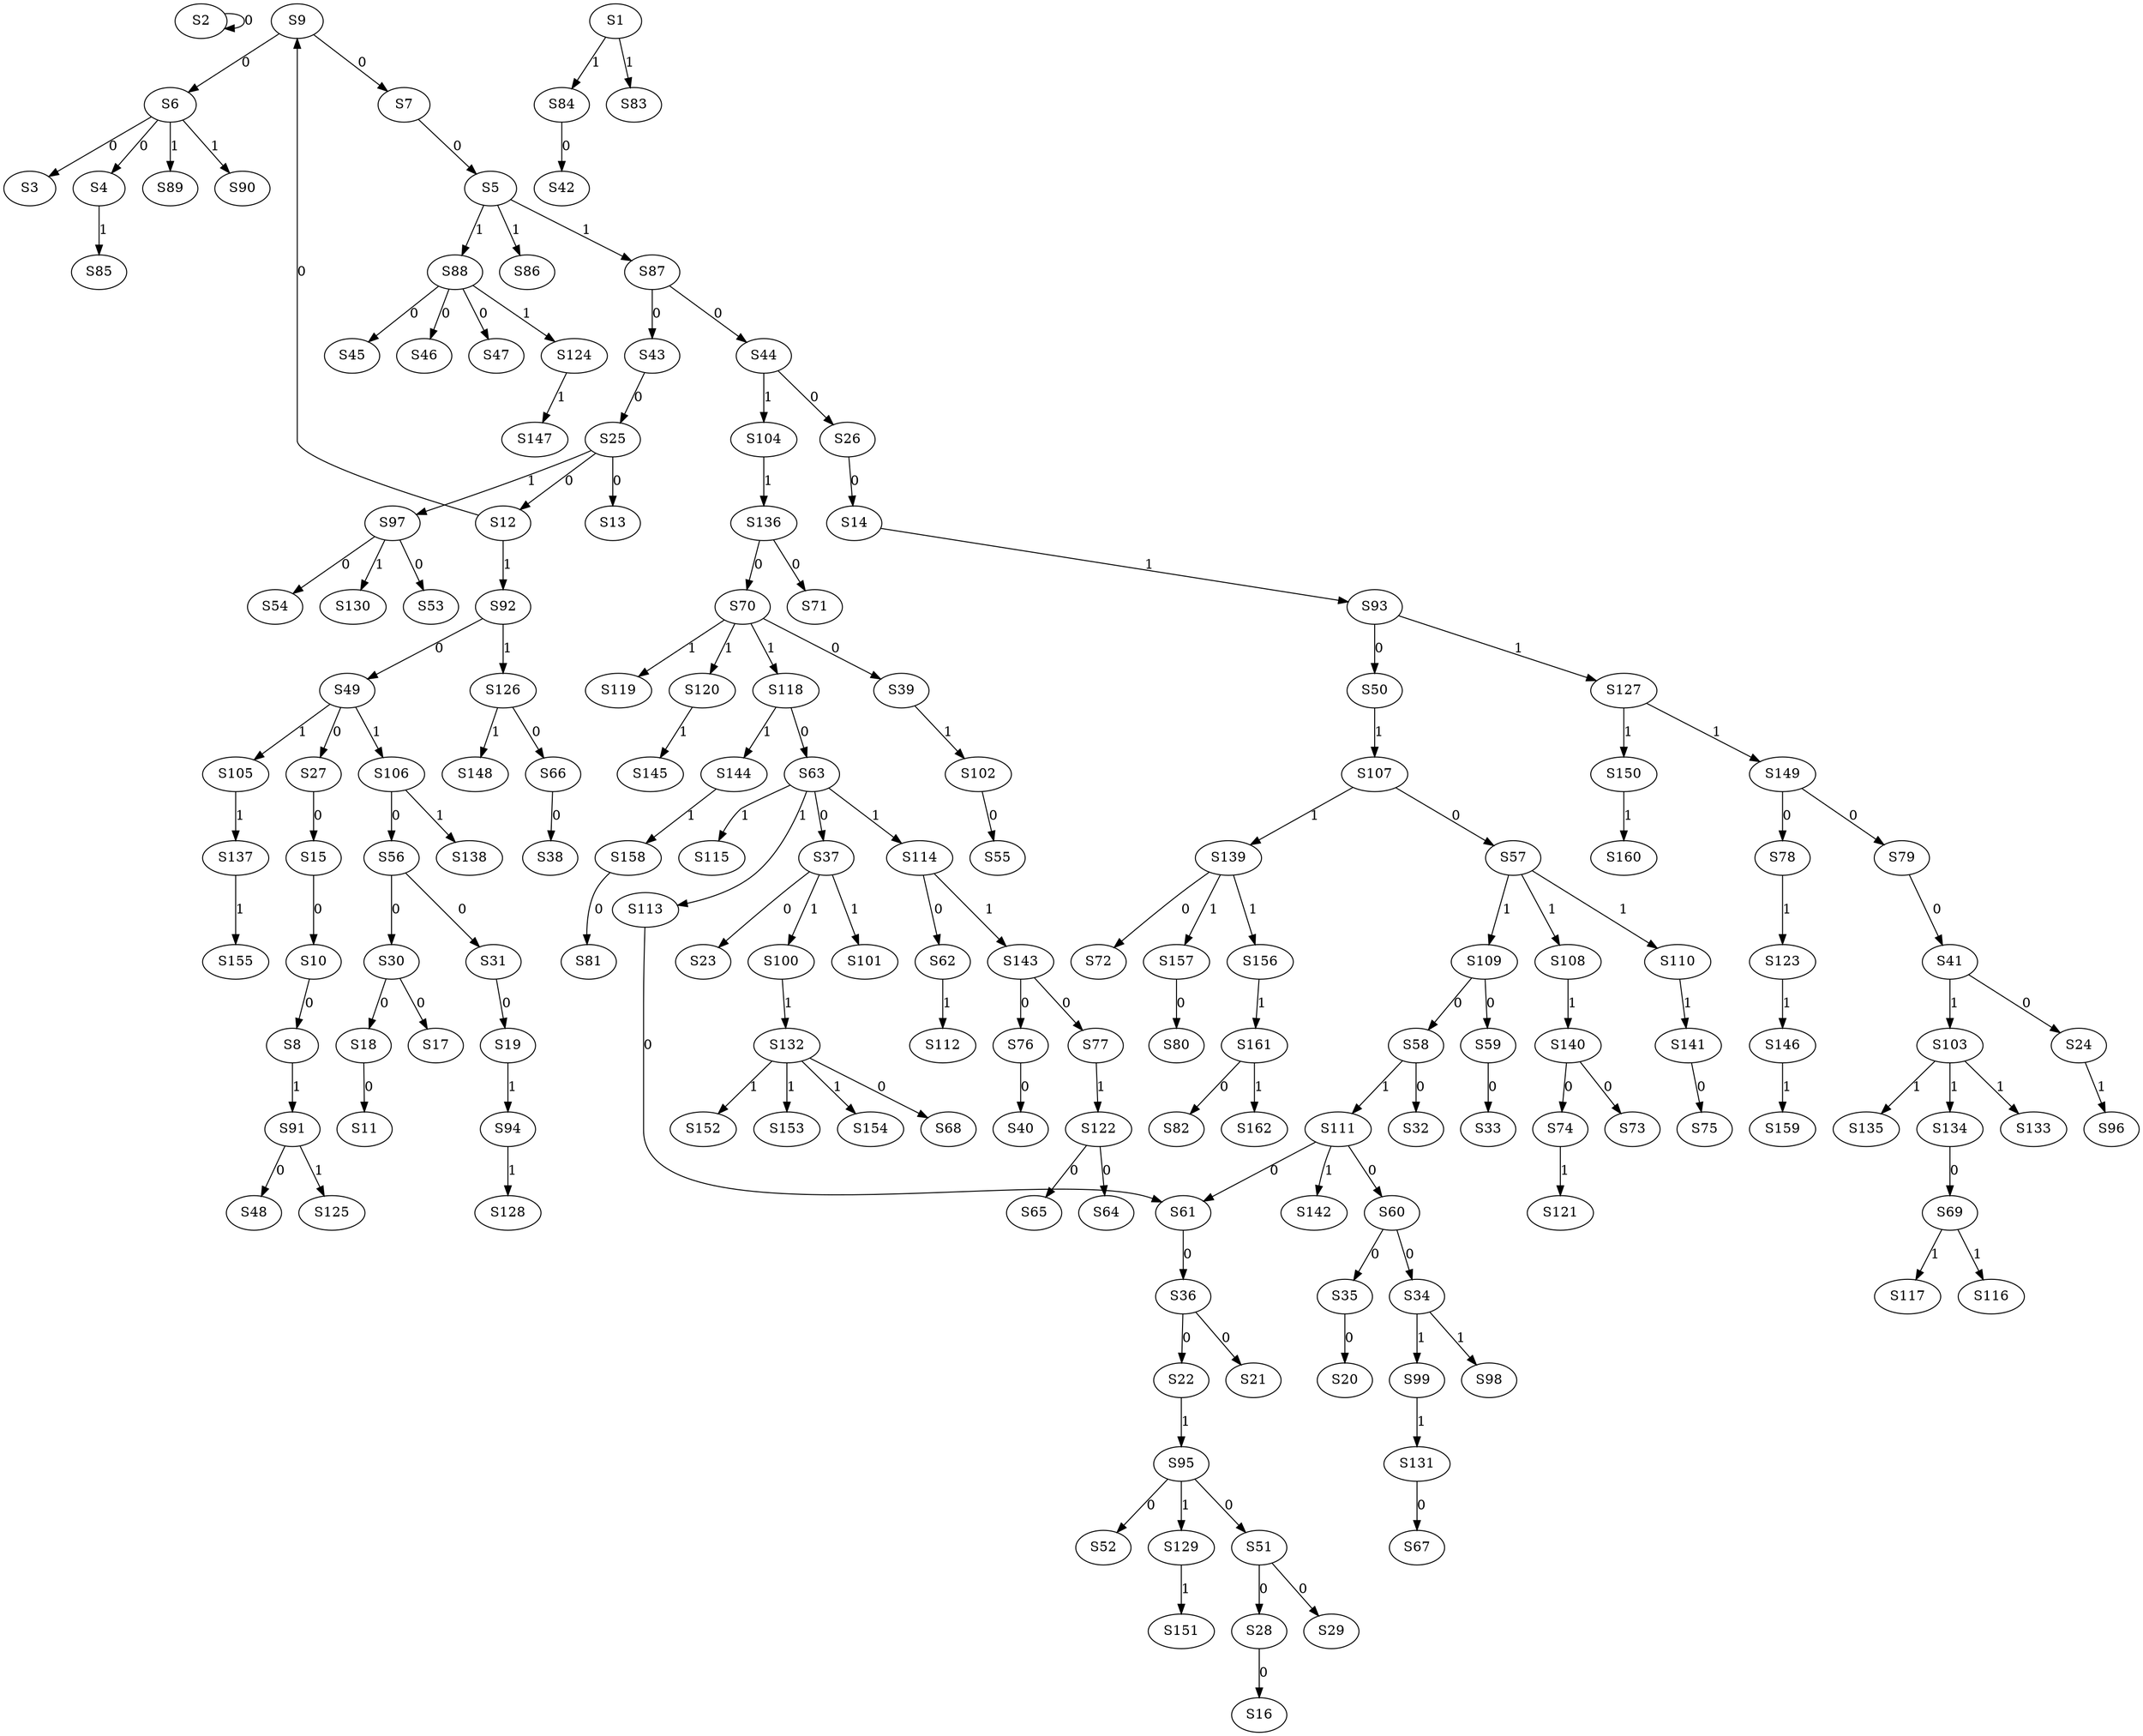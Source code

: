 strict digraph {
	S2 -> S2 [ label = 0 ];
	S6 -> S3 [ label = 0 ];
	S6 -> S4 [ label = 0 ];
	S7 -> S5 [ label = 0 ];
	S9 -> S6 [ label = 0 ];
	S9 -> S7 [ label = 0 ];
	S10 -> S8 [ label = 0 ];
	S12 -> S9 [ label = 0 ];
	S15 -> S10 [ label = 0 ];
	S18 -> S11 [ label = 0 ];
	S25 -> S12 [ label = 0 ];
	S25 -> S13 [ label = 0 ];
	S26 -> S14 [ label = 0 ];
	S27 -> S15 [ label = 0 ];
	S28 -> S16 [ label = 0 ];
	S30 -> S17 [ label = 0 ];
	S30 -> S18 [ label = 0 ];
	S31 -> S19 [ label = 0 ];
	S35 -> S20 [ label = 0 ];
	S36 -> S21 [ label = 0 ];
	S36 -> S22 [ label = 0 ];
	S37 -> S23 [ label = 0 ];
	S41 -> S24 [ label = 0 ];
	S43 -> S25 [ label = 0 ];
	S44 -> S26 [ label = 0 ];
	S49 -> S27 [ label = 0 ];
	S51 -> S28 [ label = 0 ];
	S51 -> S29 [ label = 0 ];
	S56 -> S30 [ label = 0 ];
	S56 -> S31 [ label = 0 ];
	S58 -> S32 [ label = 0 ];
	S59 -> S33 [ label = 0 ];
	S60 -> S34 [ label = 0 ];
	S60 -> S35 [ label = 0 ];
	S61 -> S36 [ label = 0 ];
	S63 -> S37 [ label = 0 ];
	S66 -> S38 [ label = 0 ];
	S70 -> S39 [ label = 0 ];
	S76 -> S40 [ label = 0 ];
	S79 -> S41 [ label = 0 ];
	S84 -> S42 [ label = 0 ];
	S87 -> S43 [ label = 0 ];
	S87 -> S44 [ label = 0 ];
	S88 -> S45 [ label = 0 ];
	S88 -> S46 [ label = 0 ];
	S88 -> S47 [ label = 0 ];
	S91 -> S48 [ label = 0 ];
	S92 -> S49 [ label = 0 ];
	S93 -> S50 [ label = 0 ];
	S95 -> S51 [ label = 0 ];
	S95 -> S52 [ label = 0 ];
	S97 -> S53 [ label = 0 ];
	S97 -> S54 [ label = 0 ];
	S102 -> S55 [ label = 0 ];
	S106 -> S56 [ label = 0 ];
	S107 -> S57 [ label = 0 ];
	S109 -> S58 [ label = 0 ];
	S109 -> S59 [ label = 0 ];
	S111 -> S60 [ label = 0 ];
	S111 -> S61 [ label = 0 ];
	S114 -> S62 [ label = 0 ];
	S118 -> S63 [ label = 0 ];
	S122 -> S64 [ label = 0 ];
	S122 -> S65 [ label = 0 ];
	S126 -> S66 [ label = 0 ];
	S131 -> S67 [ label = 0 ];
	S132 -> S68 [ label = 0 ];
	S134 -> S69 [ label = 0 ];
	S136 -> S70 [ label = 0 ];
	S136 -> S71 [ label = 0 ];
	S139 -> S72 [ label = 0 ];
	S140 -> S73 [ label = 0 ];
	S140 -> S74 [ label = 0 ];
	S141 -> S75 [ label = 0 ];
	S143 -> S76 [ label = 0 ];
	S143 -> S77 [ label = 0 ];
	S149 -> S78 [ label = 0 ];
	S149 -> S79 [ label = 0 ];
	S157 -> S80 [ label = 0 ];
	S158 -> S81 [ label = 0 ];
	S161 -> S82 [ label = 0 ];
	S1 -> S83 [ label = 1 ];
	S1 -> S84 [ label = 1 ];
	S4 -> S85 [ label = 1 ];
	S5 -> S86 [ label = 1 ];
	S5 -> S87 [ label = 1 ];
	S5 -> S88 [ label = 1 ];
	S6 -> S89 [ label = 1 ];
	S6 -> S90 [ label = 1 ];
	S8 -> S91 [ label = 1 ];
	S12 -> S92 [ label = 1 ];
	S14 -> S93 [ label = 1 ];
	S19 -> S94 [ label = 1 ];
	S22 -> S95 [ label = 1 ];
	S24 -> S96 [ label = 1 ];
	S25 -> S97 [ label = 1 ];
	S34 -> S98 [ label = 1 ];
	S34 -> S99 [ label = 1 ];
	S37 -> S100 [ label = 1 ];
	S37 -> S101 [ label = 1 ];
	S39 -> S102 [ label = 1 ];
	S41 -> S103 [ label = 1 ];
	S44 -> S104 [ label = 1 ];
	S49 -> S105 [ label = 1 ];
	S49 -> S106 [ label = 1 ];
	S50 -> S107 [ label = 1 ];
	S57 -> S108 [ label = 1 ];
	S57 -> S109 [ label = 1 ];
	S57 -> S110 [ label = 1 ];
	S58 -> S111 [ label = 1 ];
	S62 -> S112 [ label = 1 ];
	S63 -> S113 [ label = 1 ];
	S63 -> S114 [ label = 1 ];
	S63 -> S115 [ label = 1 ];
	S69 -> S116 [ label = 1 ];
	S69 -> S117 [ label = 1 ];
	S70 -> S118 [ label = 1 ];
	S70 -> S119 [ label = 1 ];
	S70 -> S120 [ label = 1 ];
	S74 -> S121 [ label = 1 ];
	S77 -> S122 [ label = 1 ];
	S78 -> S123 [ label = 1 ];
	S88 -> S124 [ label = 1 ];
	S91 -> S125 [ label = 1 ];
	S92 -> S126 [ label = 1 ];
	S93 -> S127 [ label = 1 ];
	S94 -> S128 [ label = 1 ];
	S95 -> S129 [ label = 1 ];
	S97 -> S130 [ label = 1 ];
	S99 -> S131 [ label = 1 ];
	S100 -> S132 [ label = 1 ];
	S103 -> S133 [ label = 1 ];
	S103 -> S134 [ label = 1 ];
	S103 -> S135 [ label = 1 ];
	S104 -> S136 [ label = 1 ];
	S105 -> S137 [ label = 1 ];
	S106 -> S138 [ label = 1 ];
	S107 -> S139 [ label = 1 ];
	S108 -> S140 [ label = 1 ];
	S110 -> S141 [ label = 1 ];
	S111 -> S142 [ label = 1 ];
	S114 -> S143 [ label = 1 ];
	S118 -> S144 [ label = 1 ];
	S120 -> S145 [ label = 1 ];
	S123 -> S146 [ label = 1 ];
	S124 -> S147 [ label = 1 ];
	S126 -> S148 [ label = 1 ];
	S127 -> S149 [ label = 1 ];
	S127 -> S150 [ label = 1 ];
	S129 -> S151 [ label = 1 ];
	S132 -> S152 [ label = 1 ];
	S132 -> S153 [ label = 1 ];
	S132 -> S154 [ label = 1 ];
	S137 -> S155 [ label = 1 ];
	S139 -> S156 [ label = 1 ];
	S139 -> S157 [ label = 1 ];
	S144 -> S158 [ label = 1 ];
	S146 -> S159 [ label = 1 ];
	S150 -> S160 [ label = 1 ];
	S156 -> S161 [ label = 1 ];
	S161 -> S162 [ label = 1 ];
	S113 -> S61 [ label = 0 ];
}